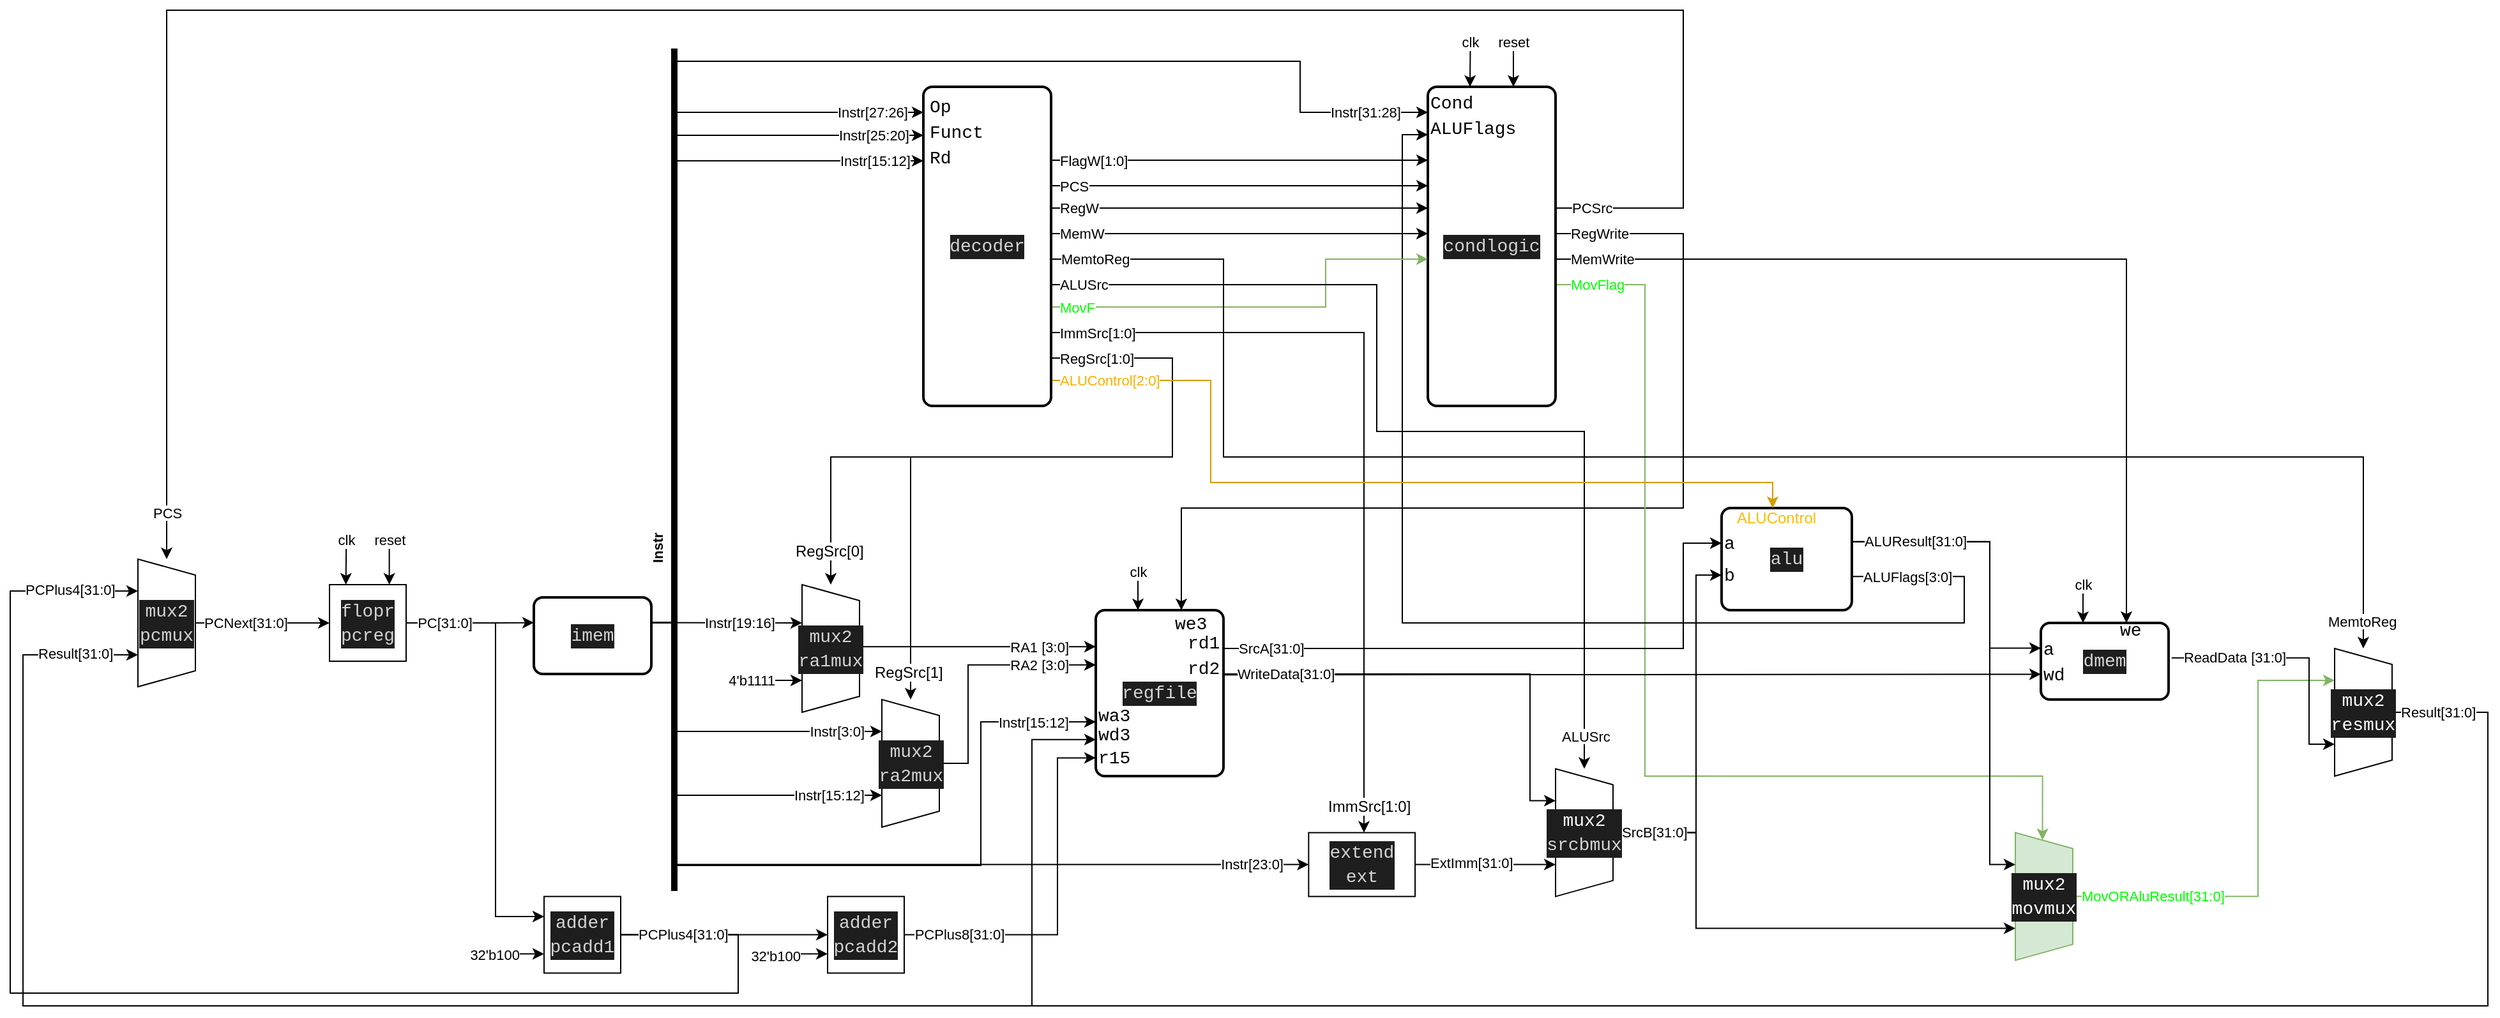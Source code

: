 <mxfile version="21.6.1" type="github">
  <diagram name="Página-1" id="vVoyAeHp4Rk1YM-1fCIQ">
    <mxGraphModel dx="1805" dy="1698" grid="1" gridSize="10" guides="1" tooltips="1" connect="1" arrows="1" fold="1" page="1" pageScale="1" pageWidth="827" pageHeight="1169" math="0" shadow="0">
      <root>
        <mxCell id="0" />
        <mxCell id="1" parent="0" />
        <mxCell id="tbejQX52NWhL7G9Jqi1e-33" value="PCSrc" style="edgeStyle=orthogonalEdgeStyle;rounded=0;orthogonalLoop=1;jettySize=auto;html=1;exitX=1;exitY=0.38;exitDx=0;exitDy=0;exitPerimeter=0;labelPosition=left;verticalLabelPosition=middle;align=left;verticalAlign=middle;textDirection=ltr;entryX=1;entryY=0.5;entryDx=0;entryDy=0;entryPerimeter=0;" parent="1" source="tbejQX52NWhL7G9Jqi1e-9" edge="1" target="FmY12MPKPxn2fFbcgKqL-1">
          <mxGeometry x="-0.989" relative="1" as="geometry">
            <mxPoint x="550" y="-5" as="targetPoint" />
            <Array as="points">
              <mxPoint x="570" y="-5" />
              <mxPoint x="570" y="-160" />
              <mxPoint x="-617" y="-160" />
            </Array>
            <mxPoint as="offset" />
          </mxGeometry>
        </mxCell>
        <mxCell id="tbejQX52NWhL7G9Jqi1e-34" value="RegWrite" style="edgeStyle=orthogonalEdgeStyle;rounded=0;orthogonalLoop=1;jettySize=auto;html=1;exitX=1;exitY=0.46;exitDx=0;exitDy=0;exitPerimeter=0;labelPosition=left;verticalLabelPosition=middle;align=left;verticalAlign=middle;textDirection=ltr;entryX=0.67;entryY=0;entryDx=0;entryDy=0;entryPerimeter=0;" parent="1" source="tbejQX52NWhL7G9Jqi1e-9" edge="1" target="FmY12MPKPxn2fFbcgKqL-13">
          <mxGeometry x="-0.976" relative="1" as="geometry">
            <mxPoint x="550" y="15" as="targetPoint" />
            <Array as="points">
              <mxPoint x="570" y="15" />
              <mxPoint x="570" y="230" />
              <mxPoint x="177" y="230" />
            </Array>
            <mxPoint as="offset" />
          </mxGeometry>
        </mxCell>
        <mxCell id="tbejQX52NWhL7G9Jqi1e-35" value="MemWrite" style="edgeStyle=orthogonalEdgeStyle;rounded=0;orthogonalLoop=1;jettySize=auto;html=1;exitX=1;exitY=0.54;exitDx=0;exitDy=0;exitPerimeter=0;labelPosition=left;verticalLabelPosition=middle;align=left;verticalAlign=middle;textDirection=ltr;entryX=0.67;entryY=0;entryDx=0;entryDy=0;entryPerimeter=0;" parent="1" source="tbejQX52NWhL7G9Jqi1e-9" edge="1" target="FmY12MPKPxn2fFbcgKqL-44">
          <mxGeometry x="-0.973" relative="1" as="geometry">
            <mxPoint x="550" y="35" as="targetPoint" />
            <mxPoint as="offset" />
          </mxGeometry>
        </mxCell>
        <mxCell id="tbejQX52NWhL7G9Jqi1e-36" value="&lt;font color=&quot;#00ff00&quot;&gt;MovFlag&lt;/font&gt;" style="edgeStyle=orthogonalEdgeStyle;rounded=0;orthogonalLoop=1;jettySize=auto;html=1;exitX=1;exitY=0.62;exitDx=0;exitDy=0;exitPerimeter=0;fillColor=#d5e8d4;strokeColor=#82b366;labelPosition=left;verticalLabelPosition=middle;align=left;verticalAlign=middle;textDirection=ltr;entryX=0.942;entryY=0.527;entryDx=0;entryDy=0;entryPerimeter=0;" parent="1" source="tbejQX52NWhL7G9Jqi1e-9" edge="1" target="FmY12MPKPxn2fFbcgKqL-42">
          <mxGeometry x="-0.976" relative="1" as="geometry">
            <mxPoint x="350.0" y="115.174" as="targetPoint" />
            <Array as="points">
              <mxPoint x="540" y="55" />
              <mxPoint x="540" y="440" />
              <mxPoint x="851" y="440" />
            </Array>
            <mxPoint as="offset" />
          </mxGeometry>
        </mxCell>
        <mxCell id="FmY12MPKPxn2fFbcgKqL-51" value="clk" style="edgeStyle=orthogonalEdgeStyle;rounded=0;orthogonalLoop=1;jettySize=auto;html=1;exitX=0.33;exitY=0;exitDx=0;exitDy=0;exitPerimeter=0;startArrow=classic;startFill=1;endArrow=none;endFill=0;" edge="1" parent="1" source="tbejQX52NWhL7G9Jqi1e-9">
          <mxGeometry x="1" relative="1" as="geometry">
            <mxPoint x="403.316" y="-135" as="targetPoint" />
            <mxPoint as="offset" />
          </mxGeometry>
        </mxCell>
        <mxCell id="tbejQX52NWhL7G9Jqi1e-9" value="&lt;div style=&quot;color: rgb(212, 212, 212); background-color: rgb(30, 30, 30); font-family: Consolas, &amp;quot;Courier New&amp;quot;, monospace; font-size: 14px; line-height: 19px;&quot;&gt;&lt;div style=&quot;line-height: 19px;&quot;&gt;condlogic&lt;/div&gt;&lt;/div&gt;" style="rounded=1;whiteSpace=wrap;html=1;absoluteArcSize=1;arcSize=14;strokeWidth=2;points=[[0,0.08,0,0,0],[0,0.15,0,0,0],[0,0.23,0,0,0],[0,0.31,0,0,0],[0,0.38,0,0,0],[0,0.46,0,0,0],[0,0.54,0,0,0],[0,0.62,0,0,0],[0,0.69,0,0,0],[0,0.77,0,0,0],[0,0.85,0,0,0],[0,0.92,0,0,0],[0.33,0,0,0,0],[0.33,1,0,0,0],[0.67,0,0,0,0],[0.67,1,0,0,0],[1,0.08,0,0,0],[1,0.15,0,0,0],[1,0.23,0,0,0],[1,0.31,0,0,0],[1,0.38,0,0,0],[1,0.46,0,0,0],[1,0.54,0,0,0],[1,0.62,0,0,0],[1,0.69,0,0,0],[1,0.77,0,0,0],[1,0.85,0,0,0],[1,0.92,0,0,0]];" parent="1" vertex="1">
          <mxGeometry x="370" y="-100" width="100" height="250" as="geometry" />
        </mxCell>
        <mxCell id="FmY12MPKPxn2fFbcgKqL-5" value="PCNext[31:0]" style="edgeStyle=orthogonalEdgeStyle;rounded=0;orthogonalLoop=1;jettySize=auto;html=1;exitX=0.5;exitY=0;exitDx=0;exitDy=0;exitPerimeter=0;entryX=0;entryY=0.5;entryDx=0;entryDy=0;entryPerimeter=0;align=left;" edge="1" parent="1" source="FmY12MPKPxn2fFbcgKqL-1" target="FmY12MPKPxn2fFbcgKqL-3">
          <mxGeometry x="-0.905" relative="1" as="geometry">
            <Array as="points">
              <mxPoint x="-595" y="320" />
            </Array>
            <mxPoint as="offset" />
          </mxGeometry>
        </mxCell>
        <mxCell id="FmY12MPKPxn2fFbcgKqL-1" value="&lt;div style=&quot;color: rgb(212, 212, 212); background-color: rgb(30, 30, 30); font-family: Consolas, &amp;quot;Courier New&amp;quot;, monospace; font-size: 14px; line-height: 19px;&quot;&gt;&lt;div style=&quot;line-height: 19px;&quot;&gt;mux2&lt;/div&gt;&lt;/div&gt;&lt;div style=&quot;color: rgb(212, 212, 212); background-color: rgb(30, 30, 30); font-family: Consolas, &amp;quot;Courier New&amp;quot;, monospace; font-size: 14px; line-height: 19px;&quot;&gt;pcmux&lt;/div&gt;" style="verticalLabelPosition=middle;verticalAlign=middle;html=1;shape=trapezoid;perimeter=trapezoidPerimeter;whiteSpace=wrap;size=0.125;arcSize=10;flipV=1;labelPosition=center;align=center;strokeColor=default;fontFamily=Helvetica;fontSize=12;fontColor=default;fillColor=default;direction=south;rounded=0;shadow=0;points=[[0,0.5,0,0,0],[0.25,1,0,0,0],[0.5,0,0,0,0],[0.75,1,0,0,0],[1,0.5,0,0,0]];" vertex="1" parent="1">
          <mxGeometry x="-640" y="270" width="45" height="100" as="geometry" />
        </mxCell>
        <mxCell id="FmY12MPKPxn2fFbcgKqL-21" style="edgeStyle=orthogonalEdgeStyle;rounded=0;orthogonalLoop=1;jettySize=auto;html=1;exitX=1;exitY=0.5;exitDx=0;exitDy=0;exitPerimeter=0;entryX=0;entryY=0.33;entryDx=0;entryDy=0;entryPerimeter=0;" edge="1" parent="1" source="FmY12MPKPxn2fFbcgKqL-3" target="FmY12MPKPxn2fFbcgKqL-18">
          <mxGeometry relative="1" as="geometry" />
        </mxCell>
        <mxCell id="FmY12MPKPxn2fFbcgKqL-22" value="PC[31:0]" style="edgeStyle=orthogonalEdgeStyle;rounded=0;orthogonalLoop=1;jettySize=auto;html=1;exitX=1;exitY=0.5;exitDx=0;exitDy=0;exitPerimeter=0;entryX=0;entryY=0.25;entryDx=0;entryDy=0;entryPerimeter=0;" edge="1" parent="1" source="FmY12MPKPxn2fFbcgKqL-3" target="FmY12MPKPxn2fFbcgKqL-6">
          <mxGeometry x="-0.823" relative="1" as="geometry">
            <Array as="points">
              <mxPoint x="-360" y="320" />
              <mxPoint x="-360" y="550" />
              <mxPoint x="-322" y="550" />
            </Array>
            <mxPoint as="offset" />
          </mxGeometry>
        </mxCell>
        <mxCell id="FmY12MPKPxn2fFbcgKqL-3" value="&lt;div style=&quot;color: rgb(212, 212, 212); background-color: rgb(30, 30, 30); font-family: Consolas, &amp;quot;Courier New&amp;quot;, monospace; font-size: 14px; line-height: 19px;&quot;&gt;&lt;div style=&quot;line-height: 19px;&quot;&gt;flopr&lt;/div&gt;&lt;/div&gt;&lt;div style=&quot;color: rgb(212, 212, 212); background-color: rgb(30, 30, 30); font-family: Consolas, &amp;quot;Courier New&amp;quot;, monospace; font-size: 14px; line-height: 19px;&quot;&gt;pcreg&lt;/div&gt;" style="whiteSpace=wrap;html=1;aspect=fixed;strokeColor=default;fontFamily=Helvetica;fontSize=12;fontColor=default;fillColor=default;points=[[0,0.25,0,0,0],[0,0.5,0,0,0],[0,0.75,0,0,0],[0.5,0,0,0,0],[0.5,1,0,0,0],[1,0.5,0,0,0]];" vertex="1" parent="1">
          <mxGeometry x="-490" y="290" width="60" height="60" as="geometry" />
        </mxCell>
        <mxCell id="FmY12MPKPxn2fFbcgKqL-8" value="32&#39;b100" style="edgeStyle=orthogonalEdgeStyle;rounded=0;orthogonalLoop=1;jettySize=auto;html=1;exitX=0;exitY=0.75;exitDx=0;exitDy=0;exitPerimeter=0;endArrow=none;endFill=0;startArrow=classic;startFill=1;align=right;" edge="1" parent="1" source="FmY12MPKPxn2fFbcgKqL-6">
          <mxGeometry x="0.254" y="1" relative="1" as="geometry">
            <mxPoint x="-350" y="580" as="targetPoint" />
            <mxPoint as="offset" />
          </mxGeometry>
        </mxCell>
        <mxCell id="FmY12MPKPxn2fFbcgKqL-9" style="edgeStyle=orthogonalEdgeStyle;rounded=0;orthogonalLoop=1;jettySize=auto;html=1;exitX=1;exitY=0.5;exitDx=0;exitDy=0;exitPerimeter=0;entryX=0.75;entryY=1;entryDx=0;entryDy=0;entryPerimeter=0;" edge="1" parent="1" target="FmY12MPKPxn2fFbcgKqL-1">
          <mxGeometry relative="1" as="geometry">
            <mxPoint x="-320.04" y="564.3" as="sourcePoint" />
            <mxPoint x="-698.04" y="280" as="targetPoint" />
            <Array as="points">
              <mxPoint x="-170" y="564" />
              <mxPoint x="-170" y="610" />
              <mxPoint x="-740" y="610" />
              <mxPoint x="-740" y="295" />
            </Array>
          </mxGeometry>
        </mxCell>
        <mxCell id="FmY12MPKPxn2fFbcgKqL-6" value="&lt;div style=&quot;color: rgb(212, 212, 212); background-color: rgb(30, 30, 30); font-family: Consolas, &amp;quot;Courier New&amp;quot;, monospace; font-size: 14px; line-height: 19px;&quot;&gt;&lt;div style=&quot;line-height: 19px;&quot;&gt;&lt;div style=&quot;line-height: 19px;&quot;&gt;adder&lt;/div&gt;&lt;/div&gt;&lt;div style=&quot;line-height: 19px;&quot;&gt;pcadd1&lt;/div&gt;&lt;/div&gt;" style="whiteSpace=wrap;html=1;aspect=fixed;strokeColor=default;fontFamily=Helvetica;fontSize=12;fontColor=default;fillColor=default;points=[[0,0.25,0,0,0],[0,0.5,0,0,0],[0,0.75,0,0,0],[0.5,0,0,0,0],[0.5,1,0,0,0],[1,0.5,0,0,0]];" vertex="1" parent="1">
          <mxGeometry x="-322" y="534.3" width="60" height="60" as="geometry" />
        </mxCell>
        <mxCell id="FmY12MPKPxn2fFbcgKqL-10" value="32&#39;b100" style="edgeStyle=orthogonalEdgeStyle;rounded=0;orthogonalLoop=1;jettySize=auto;html=1;exitX=0;exitY=0.75;exitDx=0;exitDy=0;exitPerimeter=0;endArrow=none;endFill=0;startArrow=classic;startFill=1;align=right;" edge="1" parent="1" source="FmY12MPKPxn2fFbcgKqL-11">
          <mxGeometry x="0.004" y="1" relative="1" as="geometry">
            <mxPoint x="-140" y="579" as="targetPoint" />
            <mxPoint as="offset" />
          </mxGeometry>
        </mxCell>
        <mxCell id="FmY12MPKPxn2fFbcgKqL-12" value="PCPlus4[31:0]" style="edgeStyle=orthogonalEdgeStyle;rounded=0;orthogonalLoop=1;jettySize=auto;html=1;exitX=0;exitY=0.5;exitDx=0;exitDy=0;exitPerimeter=0;entryX=1;entryY=0.5;entryDx=0;entryDy=0;entryPerimeter=0;startArrow=classic;startFill=1;endArrow=none;endFill=0;align=left;" edge="1" parent="1" source="FmY12MPKPxn2fFbcgKqL-11" target="FmY12MPKPxn2fFbcgKqL-6">
          <mxGeometry x="0.852" relative="1" as="geometry">
            <mxPoint as="offset" />
          </mxGeometry>
        </mxCell>
        <mxCell id="FmY12MPKPxn2fFbcgKqL-37" value="PCPlus8[31:0]" style="edgeStyle=orthogonalEdgeStyle;rounded=0;orthogonalLoop=1;jettySize=auto;html=1;exitX=1;exitY=0.5;exitDx=0;exitDy=0;exitPerimeter=0;entryX=0;entryY=0.89;entryDx=0;entryDy=0;entryPerimeter=0;" edge="1" parent="1" source="FmY12MPKPxn2fFbcgKqL-11" target="FmY12MPKPxn2fFbcgKqL-13">
          <mxGeometry x="-0.701" relative="1" as="geometry">
            <Array as="points">
              <mxPoint x="80" y="564" />
              <mxPoint x="80" y="426" />
            </Array>
            <mxPoint as="offset" />
          </mxGeometry>
        </mxCell>
        <mxCell id="FmY12MPKPxn2fFbcgKqL-11" value="&lt;div style=&quot;color: rgb(212, 212, 212); background-color: rgb(30, 30, 30); font-family: Consolas, &amp;quot;Courier New&amp;quot;, monospace; font-size: 14px; line-height: 19px;&quot;&gt;&lt;div style=&quot;line-height: 19px;&quot;&gt;&lt;div style=&quot;line-height: 19px;&quot;&gt;adder&lt;/div&gt;&lt;/div&gt;&lt;div style=&quot;line-height: 19px;&quot;&gt;pcadd2&lt;/div&gt;&lt;/div&gt;" style="whiteSpace=wrap;html=1;aspect=fixed;strokeColor=default;fontFamily=Helvetica;fontSize=12;fontColor=default;fillColor=default;points=[[0,0.25,0,0,0],[0,0.5,0,0,0],[0,0.75,0,0,0],[0.5,0,0,0,0],[0.5,1,0,0,0],[1,0.5,0,0,0]];" vertex="1" parent="1">
          <mxGeometry x="-100" y="534.3" width="60" height="60" as="geometry" />
        </mxCell>
        <mxCell id="FmY12MPKPxn2fFbcgKqL-15" value="clk" style="edgeStyle=orthogonalEdgeStyle;rounded=0;orthogonalLoop=1;jettySize=auto;html=1;exitX=0.33;exitY=0;exitDx=0;exitDy=0;exitPerimeter=0;startArrow=classic;startFill=1;endArrow=none;endFill=0;" edge="1" parent="1" source="FmY12MPKPxn2fFbcgKqL-13">
          <mxGeometry x="1" relative="1" as="geometry">
            <mxPoint x="143" y="280" as="targetPoint" />
            <Array as="points">
              <mxPoint x="143" y="280" />
              <mxPoint x="143" y="280" />
            </Array>
            <mxPoint as="offset" />
          </mxGeometry>
        </mxCell>
        <mxCell id="FmY12MPKPxn2fFbcgKqL-47" value="" style="edgeStyle=orthogonalEdgeStyle;rounded=0;orthogonalLoop=1;jettySize=auto;html=1;exitX=0.989;exitY=0.39;exitDx=0;exitDy=0;exitPerimeter=0;entryX=0;entryY=0.67;entryDx=0;entryDy=0;entryPerimeter=0;align=left;" edge="1" parent="1" source="FmY12MPKPxn2fFbcgKqL-13" target="FmY12MPKPxn2fFbcgKqL-44">
          <mxGeometry x="-0.71" relative="1" as="geometry">
            <Array as="points">
              <mxPoint x="161" y="361" />
            </Array>
            <mxPoint as="offset" />
          </mxGeometry>
        </mxCell>
        <mxCell id="FmY12MPKPxn2fFbcgKqL-106" value="SrcA[31:0]" style="edgeStyle=orthogonalEdgeStyle;rounded=0;orthogonalLoop=1;jettySize=auto;html=1;exitX=1;exitY=0.22;exitDx=0;exitDy=0;exitPerimeter=0;entryX=0;entryY=0.5;entryDx=0;entryDy=0;align=left;" edge="1" parent="1" source="FmY12MPKPxn2fFbcgKqL-13" target="FmY12MPKPxn2fFbcgKqL-115">
          <mxGeometry x="-0.952" relative="1" as="geometry">
            <mxPoint x="310" y="338" as="targetPoint" />
            <Array as="points">
              <mxPoint x="210" y="340" />
              <mxPoint x="570" y="340" />
              <mxPoint x="570" y="258" />
            </Array>
            <mxPoint as="offset" />
          </mxGeometry>
        </mxCell>
        <mxCell id="FmY12MPKPxn2fFbcgKqL-130" value="WriteData[31:0]" style="edgeStyle=orthogonalEdgeStyle;rounded=0;orthogonalLoop=1;jettySize=auto;html=1;exitX=1;exitY=0.44;exitDx=0;exitDy=0;exitPerimeter=0;entryX=0.75;entryY=1;entryDx=0;entryDy=0;entryPerimeter=0;align=left;" edge="1" parent="1" source="FmY12MPKPxn2fFbcgKqL-13" target="FmY12MPKPxn2fFbcgKqL-127">
          <mxGeometry x="-0.909" relative="1" as="geometry">
            <Array as="points">
              <mxPoint x="210" y="360" />
              <mxPoint x="450" y="360" />
              <mxPoint x="450" y="459" />
            </Array>
            <mxPoint as="offset" />
          </mxGeometry>
        </mxCell>
        <mxCell id="FmY12MPKPxn2fFbcgKqL-13" value="&lt;div style=&quot;color: rgb(212, 212, 212); background-color: rgb(30, 30, 30); font-family: Consolas, &amp;quot;Courier New&amp;quot;, monospace; font-size: 14px; line-height: 19px;&quot;&gt;&lt;div style=&quot;line-height: 19px;&quot;&gt;regfile&lt;/div&gt;&lt;/div&gt;" style="rounded=1;whiteSpace=wrap;html=1;absoluteArcSize=1;arcSize=14;strokeWidth=2;points=[[0,0.11,0,0,0],[0,0.22,0,0,0],[0,0.33,0,0,0],[0,0.44,0,0,0],[0,0.56,0,0,0],[0,0.67,0,0,0],[0,0.78,0,0,0],[0,0.89,0,0,0],[0.33,0,0,0,0],[0.33,1,0,0,0],[0.67,0,0,0,0],[0.67,1,0,0,0],[1,0.11,0,0,0],[1,0.22,0,0,0],[1,0.33,0,0,0],[1,0.44,0,0,0],[1,0.56,0,0,0],[1,0.67,0,0,0],[1,0.78,0,0,0],[1,0.89,0,0,0]];" vertex="1" parent="1">
          <mxGeometry x="110" y="310" width="100" height="130" as="geometry" />
        </mxCell>
        <mxCell id="FmY12MPKPxn2fFbcgKqL-27" value="4&#39;b1111" style="edgeStyle=orthogonalEdgeStyle;rounded=0;orthogonalLoop=1;jettySize=auto;html=1;exitX=0.25;exitY=1;exitDx=0;exitDy=0;exitPerimeter=0;startArrow=classic;startFill=1;endArrow=none;endFill=0;align=right;" edge="1" parent="1" source="FmY12MPKPxn2fFbcgKqL-17">
          <mxGeometry x="0.325" relative="1" as="geometry">
            <mxPoint x="-150" y="365.2" as="targetPoint" />
            <mxPoint as="offset" />
          </mxGeometry>
        </mxCell>
        <mxCell id="FmY12MPKPxn2fFbcgKqL-34" value="RA1 [3:0]" style="edgeStyle=orthogonalEdgeStyle;rounded=0;orthogonalLoop=1;jettySize=auto;html=1;exitX=0.5;exitY=0;exitDx=0;exitDy=0;exitPerimeter=0;entryX=0;entryY=0.22;entryDx=0;entryDy=0;entryPerimeter=0;align=right;" edge="1" parent="1" source="FmY12MPKPxn2fFbcgKqL-17" target="FmY12MPKPxn2fFbcgKqL-13">
          <mxGeometry x="0.785" relative="1" as="geometry">
            <mxPoint x="30" y="340" as="targetPoint" />
            <Array as="points">
              <mxPoint x="-75" y="339" />
            </Array>
            <mxPoint as="offset" />
          </mxGeometry>
        </mxCell>
        <mxCell id="FmY12MPKPxn2fFbcgKqL-17" value="&lt;div style=&quot;color: rgb(212, 212, 212); background-color: rgb(30, 30, 30); font-family: Consolas, &amp;quot;Courier New&amp;quot;, monospace; font-size: 14px; line-height: 19px;&quot;&gt;&lt;div style=&quot;line-height: 19px;&quot;&gt;mux2&lt;/div&gt;&lt;/div&gt;&lt;div style=&quot;color: rgb(212, 212, 212); background-color: rgb(30, 30, 30); font-family: Consolas, &amp;quot;Courier New&amp;quot;, monospace; font-size: 14px; line-height: 19px;&quot;&gt;&lt;div style=&quot;line-height: 19px;&quot;&gt;ra1mux&lt;/div&gt;&lt;/div&gt;" style="verticalLabelPosition=middle;verticalAlign=middle;html=1;shape=trapezoid;perimeter=trapezoidPerimeter;whiteSpace=wrap;size=0.125;arcSize=10;flipV=1;labelPosition=center;align=center;strokeColor=default;fontFamily=Helvetica;fontSize=12;fontColor=default;fillColor=default;direction=south;rounded=0;shadow=0;points=[[0,0.5,0,0,0],[0.25,1,0,0,0],[0.5,0,0,0,0],[0.75,1,0,0,0],[1,0.5,0,0,0]];" vertex="1" parent="1">
          <mxGeometry x="-120" y="290" width="45" height="100" as="geometry" />
        </mxCell>
        <mxCell id="FmY12MPKPxn2fFbcgKqL-26" value="Instr[19:16]" style="edgeStyle=orthogonalEdgeStyle;rounded=0;orthogonalLoop=1;jettySize=auto;html=1;exitX=1;exitY=0.33;exitDx=0;exitDy=0;exitPerimeter=0;align=right;" edge="1" parent="1" source="FmY12MPKPxn2fFbcgKqL-18">
          <mxGeometry x="0.661" relative="1" as="geometry">
            <mxPoint x="-120" y="320" as="targetPoint" />
            <Array as="points">
              <mxPoint x="-120" y="320" />
            </Array>
            <mxPoint as="offset" />
          </mxGeometry>
        </mxCell>
        <mxCell id="FmY12MPKPxn2fFbcgKqL-31" value="Instr[3:0]" style="edgeStyle=orthogonalEdgeStyle;rounded=0;orthogonalLoop=1;jettySize=auto;html=1;exitX=1;exitY=0.33;exitDx=0;exitDy=0;exitPerimeter=0;entryX=0.75;entryY=1;entryDx=0;entryDy=0;entryPerimeter=0;align=right;" edge="1" parent="1" source="FmY12MPKPxn2fFbcgKqL-18" target="FmY12MPKPxn2fFbcgKqL-30">
          <mxGeometry x="0.906" relative="1" as="geometry">
            <Array as="points">
              <mxPoint x="-220" y="320" />
              <mxPoint x="-220" y="405" />
            </Array>
            <mxPoint as="offset" />
          </mxGeometry>
        </mxCell>
        <mxCell id="FmY12MPKPxn2fFbcgKqL-32" value="Instr[15:12]" style="edgeStyle=orthogonalEdgeStyle;rounded=0;orthogonalLoop=1;jettySize=auto;html=1;exitX=1;exitY=0.33;exitDx=0;exitDy=0;exitPerimeter=0;entryX=0.25;entryY=1;entryDx=0;entryDy=0;entryPerimeter=0;align=right;" edge="1" parent="1" source="FmY12MPKPxn2fFbcgKqL-18" target="FmY12MPKPxn2fFbcgKqL-30">
          <mxGeometry x="0.921" relative="1" as="geometry">
            <Array as="points">
              <mxPoint x="-220" y="320" />
              <mxPoint x="-220" y="455" />
            </Array>
            <mxPoint as="offset" />
          </mxGeometry>
        </mxCell>
        <mxCell id="FmY12MPKPxn2fFbcgKqL-67" value="Instr[27:26]" style="edgeStyle=orthogonalEdgeStyle;rounded=0;orthogonalLoop=1;jettySize=auto;html=1;exitX=1;exitY=0.33;exitDx=0;exitDy=0;exitPerimeter=0;entryX=0;entryY=0.08;entryDx=0;entryDy=0;entryPerimeter=0;align=right;" edge="1" parent="1" source="FmY12MPKPxn2fFbcgKqL-18" target="FmY12MPKPxn2fFbcgKqL-54">
          <mxGeometry x="0.965" relative="1" as="geometry">
            <Array as="points">
              <mxPoint x="-220" y="320" />
              <mxPoint x="-220" y="-80" />
            </Array>
            <mxPoint as="offset" />
          </mxGeometry>
        </mxCell>
        <mxCell id="FmY12MPKPxn2fFbcgKqL-69" value="Instr[25:20]" style="edgeStyle=orthogonalEdgeStyle;rounded=0;orthogonalLoop=1;jettySize=auto;html=1;exitX=1;exitY=0.33;exitDx=0;exitDy=0;exitPerimeter=0;entryX=0;entryY=0.15;entryDx=0;entryDy=0;entryPerimeter=0;align=right;" edge="1" parent="1" source="FmY12MPKPxn2fFbcgKqL-18" target="FmY12MPKPxn2fFbcgKqL-54">
          <mxGeometry x="0.966" relative="1" as="geometry">
            <mxPoint x="290" y="-10" as="targetPoint" />
            <Array as="points">
              <mxPoint x="-220" y="320" />
              <mxPoint x="-220" y="-62" />
              <mxPoint x="-25" y="-62" />
            </Array>
            <mxPoint as="offset" />
          </mxGeometry>
        </mxCell>
        <mxCell id="FmY12MPKPxn2fFbcgKqL-73" value="Instr[15:12]" style="edgeStyle=orthogonalEdgeStyle;rounded=0;orthogonalLoop=1;jettySize=auto;html=1;exitX=1;exitY=0.33;exitDx=0;exitDy=0;exitPerimeter=0;entryX=0;entryY=0.23;entryDx=0;entryDy=0;entryPerimeter=0;align=right;" edge="1" parent="1" source="FmY12MPKPxn2fFbcgKqL-18" target="FmY12MPKPxn2fFbcgKqL-54">
          <mxGeometry x="0.966" relative="1" as="geometry">
            <Array as="points">
              <mxPoint x="-220" y="320" />
              <mxPoint x="-220" y="-42" />
              <mxPoint x="-25" y="-42" />
            </Array>
            <mxPoint as="offset" />
          </mxGeometry>
        </mxCell>
        <mxCell id="FmY12MPKPxn2fFbcgKqL-77" value="Instr[31:28]" style="edgeStyle=orthogonalEdgeStyle;rounded=0;orthogonalLoop=1;jettySize=auto;html=1;exitX=1;exitY=0.33;exitDx=0;exitDy=0;exitPerimeter=0;entryX=0;entryY=0.08;entryDx=0;entryDy=0;entryPerimeter=0;align=right;" edge="1" parent="1" source="FmY12MPKPxn2fFbcgKqL-18" target="tbejQX52NWhL7G9Jqi1e-9">
          <mxGeometry x="0.963" relative="1" as="geometry">
            <Array as="points">
              <mxPoint x="-220" y="320" />
              <mxPoint x="-220" y="-120" />
              <mxPoint x="270" y="-120" />
              <mxPoint x="270" y="-80" />
            </Array>
            <mxPoint as="offset" />
          </mxGeometry>
        </mxCell>
        <mxCell id="FmY12MPKPxn2fFbcgKqL-113" value="Instr[15:12]" style="edgeStyle=orthogonalEdgeStyle;rounded=0;orthogonalLoop=1;jettySize=auto;html=1;exitX=1;exitY=0.33;exitDx=0;exitDy=0;exitPerimeter=0;entryX=0;entryY=0.75;entryDx=0;entryDy=0;align=right;" edge="1" parent="1" source="FmY12MPKPxn2fFbcgKqL-18" target="FmY12MPKPxn2fFbcgKqL-112">
          <mxGeometry x="0.939" relative="1" as="geometry">
            <Array as="points">
              <mxPoint x="-220" y="320" />
              <mxPoint x="-220" y="510" />
              <mxPoint x="20" y="510" />
              <mxPoint x="20" y="398" />
            </Array>
            <mxPoint as="offset" />
          </mxGeometry>
        </mxCell>
        <mxCell id="FmY12MPKPxn2fFbcgKqL-124" value="Instr[23:0]" style="edgeStyle=orthogonalEdgeStyle;rounded=0;orthogonalLoop=1;jettySize=auto;html=1;exitX=1;exitY=0.33;exitDx=0;exitDy=0;exitPerimeter=0;entryX=0;entryY=0.5;entryDx=0;entryDy=0;entryPerimeter=0;align=right;" edge="1" parent="1" source="FmY12MPKPxn2fFbcgKqL-18" target="FmY12MPKPxn2fFbcgKqL-122">
          <mxGeometry x="0.946" relative="1" as="geometry">
            <Array as="points">
              <mxPoint x="-220" y="320" />
              <mxPoint x="-220" y="510" />
            </Array>
            <mxPoint as="offset" />
          </mxGeometry>
        </mxCell>
        <mxCell id="FmY12MPKPxn2fFbcgKqL-18" value="&lt;div style=&quot;color: rgb(212, 212, 212); background-color: rgb(30, 30, 30); font-family: Consolas, &amp;quot;Courier New&amp;quot;, monospace; font-size: 14px; line-height: 19px;&quot;&gt;&lt;div style=&quot;line-height: 19px;&quot;&gt;&lt;div style=&quot;line-height: 19px;&quot;&gt;imem&lt;/div&gt;&lt;/div&gt;&lt;/div&gt;" style="rounded=1;whiteSpace=wrap;html=1;absoluteArcSize=1;arcSize=14;strokeWidth=2;points=[[0,0.33,0,0,0],[0,0.67,0,0,0],[0.33,0,0,0,0],[0.33,1,0,0,0],[0.67,0,0,0,0],[0.67,1,0,0,0],[1,0.33,0,0,0],[1,0.67,0,0,0]];" vertex="1" parent="1">
          <mxGeometry x="-330" y="300" width="92" height="60" as="geometry" />
        </mxCell>
        <mxCell id="FmY12MPKPxn2fFbcgKqL-35" value="RA2 [3:0]" style="edgeStyle=orthogonalEdgeStyle;rounded=0;orthogonalLoop=1;jettySize=auto;html=1;exitX=0.5;exitY=0;exitDx=0;exitDy=0;exitPerimeter=0;entryX=0;entryY=0.33;entryDx=0;entryDy=0;entryPerimeter=0;align=right;" edge="1" parent="1" source="FmY12MPKPxn2fFbcgKqL-30" target="FmY12MPKPxn2fFbcgKqL-13">
          <mxGeometry x="0.8" relative="1" as="geometry">
            <Array as="points">
              <mxPoint x="10" y="430" />
              <mxPoint x="10" y="353" />
            </Array>
            <mxPoint as="offset" />
          </mxGeometry>
        </mxCell>
        <mxCell id="FmY12MPKPxn2fFbcgKqL-30" value="&lt;div style=&quot;color: rgb(212, 212, 212); background-color: rgb(30, 30, 30); font-family: Consolas, &amp;quot;Courier New&amp;quot;, monospace; font-size: 14px; line-height: 19px;&quot;&gt;&lt;div style=&quot;line-height: 19px;&quot;&gt;mux2&lt;/div&gt;&lt;/div&gt;&lt;div style=&quot;color: rgb(212, 212, 212); background-color: rgb(30, 30, 30); font-family: Consolas, &amp;quot;Courier New&amp;quot;, monospace; font-size: 14px; line-height: 19px;&quot;&gt;&lt;div style=&quot;line-height: 19px;&quot;&gt;&lt;div style=&quot;line-height: 19px;&quot;&gt;ra2mux&lt;/div&gt;&lt;/div&gt;&lt;/div&gt;" style="verticalLabelPosition=middle;verticalAlign=middle;html=1;shape=trapezoid;perimeter=trapezoidPerimeter;whiteSpace=wrap;size=0.125;arcSize=10;flipV=1;labelPosition=center;align=center;strokeColor=default;fontFamily=Helvetica;fontSize=12;fontColor=default;fillColor=default;direction=south;rounded=0;shadow=0;points=[[0,0.5,0,0,0],[0.25,1,0,0,0],[0.5,0,0,0,0],[0.75,1,0,0,0],[1,0.5,0,0,0]];" vertex="1" parent="1">
          <mxGeometry x="-57.5" y="380" width="45" height="100" as="geometry" />
        </mxCell>
        <mxCell id="FmY12MPKPxn2fFbcgKqL-39" value="" style="edgeStyle=orthogonalEdgeStyle;rounded=0;orthogonalLoop=1;jettySize=auto;html=1;exitX=0.5;exitY=0;exitDx=0;exitDy=0;exitPerimeter=0;entryX=0.25;entryY=1;entryDx=0;entryDy=0;entryPerimeter=0;align=center;" edge="1" parent="1" source="FmY12MPKPxn2fFbcgKqL-38" target="FmY12MPKPxn2fFbcgKqL-1">
          <mxGeometry x="-0.971" relative="1" as="geometry">
            <Array as="points">
              <mxPoint x="1200" y="390" />
              <mxPoint x="1200" y="620" />
              <mxPoint x="-730" y="620" />
              <mxPoint x="-730" y="345" />
            </Array>
            <mxPoint as="offset" />
          </mxGeometry>
        </mxCell>
        <mxCell id="FmY12MPKPxn2fFbcgKqL-109" value="&lt;span style=&quot;color: rgb(0, 0, 0); font-family: Helvetica; font-size: 11px; font-style: normal; font-variant-ligatures: normal; font-variant-caps: normal; font-weight: 400; letter-spacing: normal; orphans: 2; text-indent: 0px; text-transform: none; widows: 2; word-spacing: 0px; -webkit-text-stroke-width: 0px; background-color: rgb(255, 255, 255); text-decoration-thickness: initial; text-decoration-style: initial; text-decoration-color: initial; float: none; display: inline !important;&quot;&gt;Result[31:0]&lt;/span&gt;" style="edgeStyle=orthogonalEdgeStyle;rounded=0;orthogonalLoop=1;jettySize=auto;html=1;exitX=0.5;exitY=0;exitDx=0;exitDy=0;exitPerimeter=0;align=left;entryX=0;entryY=0.78;entryDx=0;entryDy=0;entryPerimeter=0;" edge="1" parent="1" source="FmY12MPKPxn2fFbcgKqL-38" target="FmY12MPKPxn2fFbcgKqL-13">
          <mxGeometry x="-0.994" relative="1" as="geometry">
            <mxPoint x="-8.889" y="510" as="targetPoint" />
            <Array as="points">
              <mxPoint x="1200" y="390" />
              <mxPoint x="1200" y="620" />
              <mxPoint x="60" y="620" />
              <mxPoint x="60" y="411" />
            </Array>
            <mxPoint as="offset" />
          </mxGeometry>
        </mxCell>
        <mxCell id="FmY12MPKPxn2fFbcgKqL-38" value="&lt;div style=&quot;background-color: rgb(30, 30, 30); font-family: Consolas, &amp;quot;Courier New&amp;quot;, monospace; font-size: 14px; line-height: 19px;&quot;&gt;&lt;div style=&quot;line-height: 19px;&quot;&gt;&lt;font color=&quot;#ffffff&quot;&gt;mux2&lt;/font&gt;&lt;/div&gt;&lt;/div&gt;&lt;div style=&quot;background-color: rgb(30, 30, 30); font-family: Consolas, &amp;quot;Courier New&amp;quot;, monospace; font-size: 14px; line-height: 19px;&quot;&gt;&lt;div style=&quot;line-height: 19px;&quot;&gt;&lt;font color=&quot;#ffffff&quot;&gt;resmux&lt;/font&gt;&lt;/div&gt;&lt;/div&gt;" style="verticalLabelPosition=middle;verticalAlign=middle;html=1;shape=trapezoid;perimeter=trapezoidPerimeter;whiteSpace=wrap;size=0.125;arcSize=10;flipV=1;labelPosition=center;align=center;fontFamily=Helvetica;fontSize=12;direction=south;rounded=0;shadow=0;points=[[0,0.5,0,0,0],[0.25,1,0,0,0],[0.5,0,0,0,0],[0.75,1,0,0,0],[1,0.5,0,0,0]];" vertex="1" parent="1">
          <mxGeometry x="1080" y="340" width="45" height="100" as="geometry" />
        </mxCell>
        <mxCell id="FmY12MPKPxn2fFbcgKqL-43" value="&lt;font color=&quot;#00ff00&quot;&gt;MovORAluResult[31:0]&lt;/font&gt;" style="edgeStyle=orthogonalEdgeStyle;rounded=0;orthogonalLoop=1;jettySize=auto;html=1;exitX=0.5;exitY=0;exitDx=0;exitDy=0;exitPerimeter=0;fillColor=#d5e8d4;strokeColor=#82b366;align=left;entryX=0.75;entryY=1;entryDx=0;entryDy=0;entryPerimeter=0;" edge="1" parent="1" source="FmY12MPKPxn2fFbcgKqL-42" target="FmY12MPKPxn2fFbcgKqL-38">
          <mxGeometry x="-0.973" relative="1" as="geometry">
            <mxPoint x="1040" y="420" as="targetPoint" />
            <Array as="points">
              <mxPoint x="1020" y="534" />
              <mxPoint x="1020" y="365" />
            </Array>
            <mxPoint as="offset" />
          </mxGeometry>
        </mxCell>
        <mxCell id="FmY12MPKPxn2fFbcgKqL-42" value="&lt;div style=&quot;background-color: rgb(30, 30, 30); font-family: Consolas, &amp;quot;Courier New&amp;quot;, monospace; font-size: 14px; line-height: 19px;&quot;&gt;&lt;div style=&quot;line-height: 19px;&quot;&gt;&lt;font color=&quot;#ffffff&quot;&gt;mux2&lt;/font&gt;&lt;/div&gt;&lt;/div&gt;&lt;div style=&quot;background-color: rgb(30, 30, 30); line-height: 19px; font-size: 14px; font-family: Consolas, &amp;quot;Courier New&amp;quot;, monospace;&quot;&gt;&lt;div style=&quot;line-height: 19px;&quot;&gt;&lt;font face=&quot;Consolas, Courier New, monospace&quot; color=&quot;#ffffff&quot;&gt;movmux&lt;/font&gt;&lt;br&gt;&lt;/div&gt;&lt;/div&gt;" style="verticalLabelPosition=middle;verticalAlign=middle;html=1;shape=trapezoid;perimeter=trapezoidPerimeter;whiteSpace=wrap;size=0.125;arcSize=10;flipV=1;labelPosition=center;align=center;fontFamily=Helvetica;fontSize=12;direction=south;rounded=0;shadow=0;points=[[0,0.5,0,0,0],[0.25,1,0,0,0],[0.5,0,0,0,0],[0.75,1,0,0,0],[1,0.5,0,0,0]];fillColor=#d5e8d4;strokeColor=#82b366;" vertex="1" parent="1">
          <mxGeometry x="830" y="484.3" width="45" height="100" as="geometry" />
        </mxCell>
        <mxCell id="FmY12MPKPxn2fFbcgKqL-45" value="ReadData [31:0]" style="edgeStyle=orthogonalEdgeStyle;rounded=0;orthogonalLoop=1;jettySize=auto;html=1;exitX=1.024;exitY=0.456;exitDx=0;exitDy=0;exitPerimeter=0;align=left;entryX=0.25;entryY=1;entryDx=0;entryDy=0;entryPerimeter=0;" edge="1" parent="1" source="FmY12MPKPxn2fFbcgKqL-44" target="FmY12MPKPxn2fFbcgKqL-38">
          <mxGeometry x="-0.922" relative="1" as="geometry">
            <mxPoint x="1040" y="360" as="targetPoint" />
            <Array as="points">
              <mxPoint x="1060" y="347" />
              <mxPoint x="1060" y="415" />
            </Array>
            <mxPoint as="offset" />
          </mxGeometry>
        </mxCell>
        <mxCell id="FmY12MPKPxn2fFbcgKqL-46" value="clk" style="edgeStyle=orthogonalEdgeStyle;rounded=0;orthogonalLoop=1;jettySize=auto;html=1;exitX=0.33;exitY=0;exitDx=0;exitDy=0;exitPerimeter=0;startArrow=classic;startFill=1;endArrow=none;endFill=0;" edge="1" parent="1" source="FmY12MPKPxn2fFbcgKqL-44">
          <mxGeometry x="1" relative="1" as="geometry">
            <mxPoint x="883" y="290" as="targetPoint" />
            <Array as="points">
              <mxPoint x="883" y="290" />
            </Array>
            <mxPoint as="offset" />
          </mxGeometry>
        </mxCell>
        <mxCell id="FmY12MPKPxn2fFbcgKqL-44" value="&lt;div style=&quot;color: rgb(212, 212, 212); background-color: rgb(30, 30, 30); font-family: Consolas, &amp;quot;Courier New&amp;quot;, monospace; font-size: 14px; line-height: 19px;&quot;&gt;&lt;div style=&quot;line-height: 19px;&quot;&gt;&lt;div style=&quot;line-height: 19px;&quot;&gt;dmem&lt;/div&gt;&lt;/div&gt;&lt;/div&gt;" style="rounded=1;whiteSpace=wrap;html=1;absoluteArcSize=1;arcSize=14;strokeWidth=2;points=[[0,0.33,0,0,0],[0,0.67,0,0,0],[0.33,0,0,0,0],[0.33,1,0,0,0],[0.67,0,0,0,0],[0.67,1,0,0,0],[1,0.33,0,0,0],[1,0.67,0,0,0]];" vertex="1" parent="1">
          <mxGeometry x="850" y="320" width="100" height="60" as="geometry" />
        </mxCell>
        <mxCell id="FmY12MPKPxn2fFbcgKqL-49" value="" style="edgeStyle=orthogonalEdgeStyle;rounded=0;orthogonalLoop=1;jettySize=auto;html=1;entryX=0;entryY=0.33;entryDx=0;entryDy=0;entryPerimeter=0;exitX=1;exitY=0.33;exitDx=0;exitDy=0;exitPerimeter=0;" edge="1" parent="1" source="FmY12MPKPxn2fFbcgKqL-48" target="FmY12MPKPxn2fFbcgKqL-44">
          <mxGeometry x="-0.46" relative="1" as="geometry">
            <mxPoint x="740" y="330" as="sourcePoint" />
            <Array as="points">
              <mxPoint x="810" y="256" />
              <mxPoint x="810" y="340" />
            </Array>
            <mxPoint as="offset" />
          </mxGeometry>
        </mxCell>
        <mxCell id="FmY12MPKPxn2fFbcgKqL-53" value="&lt;span style=&quot;color: rgb(0, 0, 0); font-family: Helvetica; font-size: 11px; font-style: normal; font-variant-ligatures: normal; font-variant-caps: normal; font-weight: 400; letter-spacing: normal; orphans: 2; text-indent: 0px; text-transform: none; widows: 2; word-spacing: 0px; -webkit-text-stroke-width: 0px; background-color: rgb(255, 255, 255); text-decoration-thickness: initial; text-decoration-style: initial; text-decoration-color: initial; float: none; display: inline !important;&quot;&gt;ALUResult[31:0]&lt;/span&gt;" style="edgeStyle=orthogonalEdgeStyle;rounded=0;orthogonalLoop=1;jettySize=auto;html=1;entryX=0.75;entryY=1;entryDx=0;entryDy=0;entryPerimeter=0;align=left;exitX=1;exitY=0.33;exitDx=0;exitDy=0;exitPerimeter=0;" edge="1" parent="1" source="FmY12MPKPxn2fFbcgKqL-48" target="FmY12MPKPxn2fFbcgKqL-42">
          <mxGeometry x="-0.957" relative="1" as="geometry">
            <mxPoint x="730" y="310" as="sourcePoint" />
            <Array as="points">
              <mxPoint x="810" y="256" />
              <mxPoint x="810" y="509" />
            </Array>
            <mxPoint as="offset" />
          </mxGeometry>
        </mxCell>
        <mxCell id="FmY12MPKPxn2fFbcgKqL-78" value="ALUFlags[3:0]" style="edgeStyle=orthogonalEdgeStyle;rounded=0;orthogonalLoop=1;jettySize=auto;html=1;exitX=1;exitY=0.67;exitDx=0;exitDy=0;exitPerimeter=0;entryX=0;entryY=0.15;entryDx=0;entryDy=0;entryPerimeter=0;align=left;" edge="1" parent="1" source="FmY12MPKPxn2fFbcgKqL-48" target="tbejQX52NWhL7G9Jqi1e-9">
          <mxGeometry x="-0.986" relative="1" as="geometry">
            <Array as="points">
              <mxPoint x="790" y="284" />
              <mxPoint x="790" y="320" />
              <mxPoint x="350" y="320" />
              <mxPoint x="350" y="-62" />
            </Array>
            <mxPoint as="offset" />
          </mxGeometry>
        </mxCell>
        <mxCell id="FmY12MPKPxn2fFbcgKqL-48" value="&lt;div style=&quot;color: rgb(212, 212, 212); background-color: rgb(30, 30, 30); font-family: Consolas, &amp;quot;Courier New&amp;quot;, monospace; font-size: 14px; line-height: 19px;&quot;&gt;&lt;div style=&quot;line-height: 19px;&quot;&gt;&lt;div style=&quot;line-height: 19px;&quot;&gt;alu&lt;/div&gt;&lt;/div&gt;&lt;/div&gt;" style="rounded=1;whiteSpace=wrap;html=1;absoluteArcSize=1;arcSize=14;strokeWidth=2;points=[[0,0.33,0,0,0],[0,0.67,0,0,0],[0.33,0,0,0,0],[0.33,1,0,0,0],[0.67,0,0,0,0],[0.67,1,0,0,0],[1,0.33,0,0,0],[1,0.67,0,0,0]];" vertex="1" parent="1">
          <mxGeometry x="600" y="230" width="102" height="80" as="geometry" />
        </mxCell>
        <mxCell id="FmY12MPKPxn2fFbcgKqL-58" value="" style="edgeStyle=orthogonalEdgeStyle;rounded=0;orthogonalLoop=1;jettySize=auto;html=1;exitX=1;exitY=0.85;exitDx=0;exitDy=0;exitPerimeter=0;align=left;entryX=1;entryY=0.5;entryDx=0;entryDy=0;entryPerimeter=0;" edge="1" parent="1" source="FmY12MPKPxn2fFbcgKqL-54" target="FmY12MPKPxn2fFbcgKqL-17">
          <mxGeometry x="-0.921" relative="1" as="geometry">
            <mxPoint x="220" y="150" as="targetPoint" />
            <Array as="points">
              <mxPoint x="170" y="112" />
              <mxPoint x="170" y="190" />
              <mxPoint x="-97" y="190" />
            </Array>
            <mxPoint as="offset" />
          </mxGeometry>
        </mxCell>
        <mxCell id="FmY12MPKPxn2fFbcgKqL-59" value="ImmSrc[1:0]" style="edgeStyle=orthogonalEdgeStyle;rounded=0;orthogonalLoop=1;jettySize=auto;html=1;exitX=1;exitY=0.77;exitDx=0;exitDy=0;exitPerimeter=0;align=left;" edge="1" parent="1" source="FmY12MPKPxn2fFbcgKqL-54" target="FmY12MPKPxn2fFbcgKqL-122">
          <mxGeometry x="-0.984" relative="1" as="geometry">
            <mxPoint x="215" y="92.667" as="targetPoint" />
            <Array as="points">
              <mxPoint x="320" y="93" />
            </Array>
            <mxPoint as="offset" />
          </mxGeometry>
        </mxCell>
        <mxCell id="FmY12MPKPxn2fFbcgKqL-60" value="&lt;font color=&quot;#00ff00&quot;&gt;MovF&lt;/font&gt;" style="edgeStyle=orthogonalEdgeStyle;rounded=0;orthogonalLoop=1;jettySize=auto;html=1;exitX=1;exitY=0.69;exitDx=0;exitDy=0;exitPerimeter=0;align=left;fillColor=#d5e8d4;strokeColor=#82b366;entryX=0;entryY=0.54;entryDx=0;entryDy=0;entryPerimeter=0;" edge="1" parent="1" source="FmY12MPKPxn2fFbcgKqL-54" target="tbejQX52NWhL7G9Jqi1e-9">
          <mxGeometry x="-0.97" relative="1" as="geometry">
            <mxPoint x="300" y="30" as="targetPoint" />
            <Array as="points">
              <mxPoint x="290" y="73" />
              <mxPoint x="290" y="35" />
            </Array>
            <mxPoint as="offset" />
          </mxGeometry>
        </mxCell>
        <mxCell id="FmY12MPKPxn2fFbcgKqL-61" value="ALUSrc" style="edgeStyle=orthogonalEdgeStyle;rounded=0;orthogonalLoop=1;jettySize=auto;html=1;exitX=1;exitY=0.62;exitDx=0;exitDy=0;exitPerimeter=0;align=left;entryX=1;entryY=0.5;entryDx=0;entryDy=0;entryPerimeter=0;" edge="1" parent="1" source="FmY12MPKPxn2fFbcgKqL-54" target="FmY12MPKPxn2fFbcgKqL-127">
          <mxGeometry x="-0.988" relative="1" as="geometry">
            <mxPoint x="215" y="55.333" as="targetPoint" />
            <Array as="points">
              <mxPoint x="330" y="55" />
              <mxPoint x="330" y="170" />
              <mxPoint x="492" y="170" />
            </Array>
            <mxPoint as="offset" />
          </mxGeometry>
        </mxCell>
        <mxCell id="FmY12MPKPxn2fFbcgKqL-62" value="MemtoReg" style="edgeStyle=orthogonalEdgeStyle;rounded=0;orthogonalLoop=1;jettySize=auto;html=1;exitX=1;exitY=0.54;exitDx=0;exitDy=0;exitPerimeter=0;align=left;entryX=1;entryY=0.5;entryDx=0;entryDy=0;entryPerimeter=0;" edge="1" parent="1" target="FmY12MPKPxn2fFbcgKqL-38">
          <mxGeometry x="-0.959" relative="1" as="geometry">
            <mxPoint x="1080" y="340" as="targetPoint" />
            <mxPoint x="52.5" y="35" as="sourcePoint" />
            <Array as="points">
              <mxPoint x="210" y="35" />
              <mxPoint x="210" y="190" />
              <mxPoint x="1102" y="190" />
            </Array>
            <mxPoint as="offset" />
          </mxGeometry>
        </mxCell>
        <mxCell id="FmY12MPKPxn2fFbcgKqL-63" value="MemW" style="edgeStyle=orthogonalEdgeStyle;rounded=0;orthogonalLoop=1;jettySize=auto;html=1;exitX=1;exitY=0.46;exitDx=0;exitDy=0;exitPerimeter=0;align=left;entryX=0;entryY=0.46;entryDx=0;entryDy=0;entryPerimeter=0;" edge="1" parent="1" source="FmY12MPKPxn2fFbcgKqL-54" target="tbejQX52NWhL7G9Jqi1e-9">
          <mxGeometry x="-0.966" relative="1" as="geometry">
            <mxPoint x="215" y="15.333" as="targetPoint" />
            <mxPoint as="offset" />
          </mxGeometry>
        </mxCell>
        <mxCell id="FmY12MPKPxn2fFbcgKqL-64" value="RegW" style="edgeStyle=orthogonalEdgeStyle;rounded=0;orthogonalLoop=1;jettySize=auto;html=1;exitX=1;exitY=0.38;exitDx=0;exitDy=0;exitPerimeter=0;align=left;entryX=0;entryY=0.38;entryDx=0;entryDy=0;entryPerimeter=0;" edge="1" parent="1" source="FmY12MPKPxn2fFbcgKqL-54" target="tbejQX52NWhL7G9Jqi1e-9">
          <mxGeometry x="-0.966" relative="1" as="geometry">
            <mxPoint x="215" y="-4.667" as="targetPoint" />
            <Array as="points" />
            <mxPoint as="offset" />
          </mxGeometry>
        </mxCell>
        <mxCell id="FmY12MPKPxn2fFbcgKqL-65" value="PCS" style="edgeStyle=orthogonalEdgeStyle;rounded=0;orthogonalLoop=1;jettySize=auto;html=1;exitX=1;exitY=0.31;exitDx=0;exitDy=0;exitPerimeter=0;align=left;entryX=0;entryY=0.31;entryDx=0;entryDy=0;entryPerimeter=0;" edge="1" parent="1" source="FmY12MPKPxn2fFbcgKqL-54" target="tbejQX52NWhL7G9Jqi1e-9">
          <mxGeometry x="-0.966" relative="1" as="geometry">
            <mxPoint x="215" y="-22.667" as="targetPoint" />
            <mxPoint as="offset" />
          </mxGeometry>
        </mxCell>
        <mxCell id="FmY12MPKPxn2fFbcgKqL-66" value="FlagW[1:0]" style="edgeStyle=orthogonalEdgeStyle;rounded=0;orthogonalLoop=1;jettySize=auto;html=1;exitX=1;exitY=0.23;exitDx=0;exitDy=0;exitPerimeter=0;align=left;entryX=0;entryY=0.23;entryDx=0;entryDy=0;entryPerimeter=0;" edge="1" parent="1" source="FmY12MPKPxn2fFbcgKqL-54" target="tbejQX52NWhL7G9Jqi1e-9">
          <mxGeometry x="-0.966" relative="1" as="geometry">
            <mxPoint x="215" y="-42.667" as="targetPoint" />
            <mxPoint as="offset" />
          </mxGeometry>
        </mxCell>
        <mxCell id="FmY12MPKPxn2fFbcgKqL-140" value="RegSrc[1:0]" style="edgeStyle=orthogonalEdgeStyle;rounded=0;orthogonalLoop=1;jettySize=auto;html=1;exitX=1;exitY=0.85;exitDx=0;exitDy=0;exitPerimeter=0;entryX=1;entryY=0.5;entryDx=0;entryDy=0;entryPerimeter=0;align=left;" edge="1" parent="1" source="FmY12MPKPxn2fFbcgKqL-54" target="FmY12MPKPxn2fFbcgKqL-30">
          <mxGeometry x="-0.982" relative="1" as="geometry">
            <Array as="points">
              <mxPoint x="170" y="112" />
              <mxPoint x="170" y="190" />
              <mxPoint x="-35" y="190" />
            </Array>
            <mxPoint as="offset" />
          </mxGeometry>
        </mxCell>
        <mxCell id="FmY12MPKPxn2fFbcgKqL-146" value="&lt;font color=&quot;#ffae00&quot;&gt;ALUControl[2:0]&lt;/font&gt;" style="edgeStyle=orthogonalEdgeStyle;rounded=0;orthogonalLoop=1;jettySize=auto;html=1;exitX=1;exitY=0.92;exitDx=0;exitDy=0;exitPerimeter=0;entryX=0.5;entryY=0;entryDx=0;entryDy=0;align=left;fillColor=#ffe6cc;strokeColor=#d79b00;" edge="1" parent="1" source="FmY12MPKPxn2fFbcgKqL-54" target="FmY12MPKPxn2fFbcgKqL-119">
          <mxGeometry x="-0.985" relative="1" as="geometry">
            <Array as="points">
              <mxPoint x="200" y="130" />
              <mxPoint x="200" y="210" />
              <mxPoint x="640" y="210" />
            </Array>
            <mxPoint as="offset" />
          </mxGeometry>
        </mxCell>
        <mxCell id="FmY12MPKPxn2fFbcgKqL-54" value="&lt;div style=&quot;color: rgb(212, 212, 212); background-color: rgb(30, 30, 30); font-family: Consolas, &amp;quot;Courier New&amp;quot;, monospace; font-size: 14px; line-height: 19px;&quot;&gt;&lt;div style=&quot;line-height: 19px;&quot;&gt;&lt;div style=&quot;line-height: 19px;&quot;&gt;decoder&lt;/div&gt;&lt;/div&gt;&lt;/div&gt;" style="rounded=1;whiteSpace=wrap;html=1;absoluteArcSize=1;arcSize=14;strokeWidth=2;points=[[0,0.08,0,0,0],[0,0.15,0,0,0],[0,0.23,0,0,0],[0,0.31,0,0,0],[0,0.38,0,0,0],[0,0.46,0,0,0],[0,0.54,0,0,0],[0,0.62,0,0,0],[0,0.69,0,0,0],[0,0.77,0,0,0],[0,0.85,0,0,0],[0,0.92,0,0,0],[0.33,0,0,0,0],[0.33,1,0,0,0],[0.67,0,0,0,0],[0.67,1,0,0,0],[1,0.08,0,0,0],[1,0.15,0,0,0],[1,0.23,0,0,0],[1,0.31,0,0,0],[1,0.38,0,0,0],[1,0.46,0,0,0],[1,0.54,0,0,0],[1,0.62,0,0,0],[1,0.69,0,0,0],[1,0.77,0,0,0],[1,0.85,0,0,0],[1,0.92,0,0,0]];" vertex="1" parent="1">
          <mxGeometry x="-25" y="-100" width="100" height="250" as="geometry" />
        </mxCell>
        <mxCell id="FmY12MPKPxn2fFbcgKqL-74" value="&lt;div style=&quot;font-family: Consolas, &amp;quot;Courier New&amp;quot;, monospace; font-weight: normal; font-size: 14px; line-height: 19px;&quot;&gt;Op&lt;/div&gt;" style="text;whiteSpace=wrap;html=1;fontColor=default;labelBackgroundColor=none;" vertex="1" parent="1">
          <mxGeometry x="-22" y="-100" width="31" height="30" as="geometry" />
        </mxCell>
        <mxCell id="FmY12MPKPxn2fFbcgKqL-75" value="&lt;div style=&quot;font-family: Consolas, &amp;quot;Courier New&amp;quot;, monospace; font-weight: normal; font-size: 14px; line-height: 19px;&quot;&gt;&lt;div style=&quot;line-height: 19px;&quot;&gt;Funct&lt;/div&gt;&lt;/div&gt;" style="text;whiteSpace=wrap;html=1;labelBackgroundColor=none;fontColor=default;" vertex="1" parent="1">
          <mxGeometry x="-22" y="-80" width="42" height="30" as="geometry" />
        </mxCell>
        <mxCell id="FmY12MPKPxn2fFbcgKqL-76" value="&lt;div style=&quot;font-family: Consolas, &amp;quot;Courier New&amp;quot;, monospace; font-weight: normal; font-size: 14px; line-height: 19px;&quot;&gt;&lt;div style=&quot;line-height: 19px;&quot;&gt;Rd&lt;/div&gt;&lt;/div&gt;" style="text;whiteSpace=wrap;html=1;labelBackgroundColor=none;fontColor=default;" vertex="1" parent="1">
          <mxGeometry x="-22" y="-60" width="31" height="30" as="geometry" />
        </mxCell>
        <mxCell id="FmY12MPKPxn2fFbcgKqL-81" value="&lt;div style=&quot;font-family: Consolas, &amp;quot;Courier New&amp;quot;, monospace; font-weight: normal; font-size: 14px; line-height: 19px;&quot;&gt;ALUFlags&lt;/div&gt;" style="text;whiteSpace=wrap;html=1;fontColor=default;labelBackgroundColor=none;align=left;verticalAlign=bottom;" vertex="1" parent="1">
          <mxGeometry x="370" y="-75" width="70" height="20" as="geometry" />
        </mxCell>
        <mxCell id="FmY12MPKPxn2fFbcgKqL-82" value="&lt;div style=&quot;font-family: Consolas, &amp;quot;Courier New&amp;quot;, monospace; font-weight: normal; font-size: 14px; line-height: 19px;&quot;&gt;Cond&lt;/div&gt;" style="text;whiteSpace=wrap;html=1;fontColor=default;labelBackgroundColor=none;align=left;verticalAlign=bottom;" vertex="1" parent="1">
          <mxGeometry x="370" y="-95" width="70" height="20" as="geometry" />
        </mxCell>
        <mxCell id="FmY12MPKPxn2fFbcgKqL-83" value="reset" style="edgeStyle=orthogonalEdgeStyle;rounded=0;orthogonalLoop=1;jettySize=auto;html=1;exitX=0.67;exitY=0;exitDx=0;exitDy=0;exitPerimeter=0;startArrow=classic;startFill=1;endArrow=none;endFill=0;" edge="1" parent="1" source="tbejQX52NWhL7G9Jqi1e-9">
          <mxGeometry x="1" relative="1" as="geometry">
            <mxPoint x="437" y="-135" as="targetPoint" />
            <mxPoint x="440" y="-105" as="sourcePoint" />
            <mxPoint as="offset" />
            <Array as="points">
              <mxPoint x="437" y="-135" />
            </Array>
          </mxGeometry>
        </mxCell>
        <mxCell id="FmY12MPKPxn2fFbcgKqL-90" value="&lt;div style=&quot;font-family: Consolas, &amp;quot;Courier New&amp;quot;, monospace; font-weight: normal; font-size: 14px; line-height: 19px;&quot;&gt;&lt;div style=&quot;line-height: 19px;&quot;&gt;we&lt;/div&gt;&lt;/div&gt;" style="text;whiteSpace=wrap;html=1;labelBackgroundColor=none;fontColor=default;" vertex="1" parent="1">
          <mxGeometry x="910" y="310" width="31" height="30" as="geometry" />
        </mxCell>
        <mxCell id="FmY12MPKPxn2fFbcgKqL-91" value="&lt;div style=&quot;font-family: Consolas, &amp;quot;Courier New&amp;quot;, monospace; font-weight: normal; font-size: 14px; line-height: 19px;&quot;&gt;&lt;div style=&quot;line-height: 19px;&quot;&gt;a&lt;/div&gt;&lt;/div&gt;" style="text;whiteSpace=wrap;html=1;labelBackgroundColor=none;fontColor=default;" vertex="1" parent="1">
          <mxGeometry x="850" y="325" width="31" height="30" as="geometry" />
        </mxCell>
        <mxCell id="FmY12MPKPxn2fFbcgKqL-93" value="&lt;div style=&quot;font-family: Consolas, &amp;quot;Courier New&amp;quot;, monospace; font-weight: normal; font-size: 14px; line-height: 19px;&quot;&gt;&lt;div style=&quot;line-height: 19px;&quot;&gt;wd&lt;/div&gt;&lt;/div&gt;" style="text;whiteSpace=wrap;html=1;labelBackgroundColor=none;fontColor=default;" vertex="1" parent="1">
          <mxGeometry x="850" y="345" width="31" height="30" as="geometry" />
        </mxCell>
        <mxCell id="FmY12MPKPxn2fFbcgKqL-95" value="&lt;span style=&quot;color: rgb(0, 0, 0); font-family: Helvetica; font-size: 11px; font-style: normal; font-variant-ligatures: normal; font-variant-caps: normal; font-weight: 400; letter-spacing: normal; orphans: 2; text-align: left; text-indent: 0px; text-transform: none; widows: 2; word-spacing: 0px; -webkit-text-stroke-width: 0px; background-color: rgb(255, 255, 255); text-decoration-thickness: initial; text-decoration-style: initial; text-decoration-color: initial; float: none; display: inline !important;&quot;&gt;PCS&lt;/span&gt;" style="text;whiteSpace=wrap;html=1;" vertex="1" parent="1">
          <mxGeometry x="-630" y="220" width="60" height="20" as="geometry" />
        </mxCell>
        <mxCell id="FmY12MPKPxn2fFbcgKqL-96" value="&lt;span style=&quot;color: rgb(0, 0, 0); font-family: Helvetica; font-size: 11px; font-style: normal; font-variant-ligatures: normal; font-variant-caps: normal; font-weight: 400; letter-spacing: normal; orphans: 2; text-align: center; text-indent: 0px; text-transform: none; widows: 2; word-spacing: 0px; -webkit-text-stroke-width: 0px; background-color: rgb(255, 255, 255); text-decoration-thickness: initial; text-decoration-style: initial; text-decoration-color: initial; float: none; display: inline !important;&quot;&gt;PCPlus4[31:0]&lt;/span&gt;" style="text;whiteSpace=wrap;html=1;" vertex="1" parent="1">
          <mxGeometry x="-730" y="280" width="80" height="30" as="geometry" />
        </mxCell>
        <mxCell id="FmY12MPKPxn2fFbcgKqL-100" value="&lt;span style=&quot;color: rgb(0, 0, 0); font-family: Helvetica; font-size: 11px; font-style: normal; font-variant-ligatures: normal; font-variant-caps: normal; font-weight: 400; letter-spacing: normal; orphans: 2; text-align: center; text-indent: 0px; text-transform: none; widows: 2; word-spacing: 0px; -webkit-text-stroke-width: 0px; background-color: rgb(255, 255, 255); text-decoration-thickness: initial; text-decoration-style: initial; text-decoration-color: initial; float: none; display: inline !important;&quot;&gt;Result[31:0]&lt;/span&gt;" style="text;whiteSpace=wrap;html=1;" vertex="1" parent="1">
          <mxGeometry x="-720" y="330" width="80" height="25" as="geometry" />
        </mxCell>
        <mxCell id="FmY12MPKPxn2fFbcgKqL-101" value="&lt;div style=&quot;font-family: Consolas, &amp;quot;Courier New&amp;quot;, monospace; font-weight: normal; font-size: 14px; line-height: 19px;&quot;&gt;&lt;div style=&quot;line-height: 19px;&quot;&gt;we3&lt;/div&gt;&lt;/div&gt;" style="text;whiteSpace=wrap;html=1;labelBackgroundColor=none;fontColor=default;" vertex="1" parent="1">
          <mxGeometry x="170" y="305" width="40" height="30" as="geometry" />
        </mxCell>
        <mxCell id="FmY12MPKPxn2fFbcgKqL-103" value="&lt;div style=&quot;font-family: Consolas, &amp;quot;Courier New&amp;quot;, monospace; font-weight: normal; font-size: 14px; line-height: 19px;&quot;&gt;&lt;div style=&quot;line-height: 19px;&quot;&gt;rd2&lt;/div&gt;&lt;/div&gt;" style="text;whiteSpace=wrap;html=1;labelBackgroundColor=none;fontColor=default;" vertex="1" parent="1">
          <mxGeometry x="180" y="340" width="20" height="30" as="geometry" />
        </mxCell>
        <mxCell id="FmY12MPKPxn2fFbcgKqL-105" value="&lt;div style=&quot;font-family: Consolas, &amp;quot;Courier New&amp;quot;, monospace; font-weight: normal; font-size: 14px; line-height: 19px;&quot;&gt;&lt;div style=&quot;line-height: 19px;&quot;&gt;rd1&lt;/div&gt;&lt;/div&gt;" style="text;whiteSpace=wrap;html=1;labelBackgroundColor=none;fontColor=default;" vertex="1" parent="1">
          <mxGeometry x="180" y="320" width="20" height="30" as="geometry" />
        </mxCell>
        <mxCell id="FmY12MPKPxn2fFbcgKqL-108" value="&lt;div style=&quot;font-family: Consolas, &amp;quot;Courier New&amp;quot;, monospace; font-weight: normal; font-size: 14px; line-height: 19px;&quot;&gt;&lt;div style=&quot;line-height: 19px;&quot;&gt;r15&lt;/div&gt;&lt;/div&gt;" style="text;whiteSpace=wrap;html=1;labelBackgroundColor=none;fontColor=default;" vertex="1" parent="1">
          <mxGeometry x="110" y="410" width="20" height="30" as="geometry" />
        </mxCell>
        <mxCell id="FmY12MPKPxn2fFbcgKqL-110" value="&lt;div style=&quot;font-family: Consolas, &amp;quot;Courier New&amp;quot;, monospace; font-weight: normal; font-size: 14px; line-height: 19px;&quot;&gt;&lt;div style=&quot;line-height: 19px;&quot;&gt;wd3&lt;/div&gt;&lt;/div&gt;" style="text;whiteSpace=wrap;html=1;labelBackgroundColor=none;fontColor=default;verticalAlign=bottom;" vertex="1" parent="1">
          <mxGeometry x="110" y="400" width="20" height="20" as="geometry" />
        </mxCell>
        <mxCell id="FmY12MPKPxn2fFbcgKqL-112" value="&lt;div style=&quot;font-family: Consolas, &amp;quot;Courier New&amp;quot;, monospace; font-weight: normal; font-size: 14px; line-height: 19px;&quot;&gt;&lt;div style=&quot;line-height: 19px;&quot;&gt;wa3&lt;/div&gt;&lt;/div&gt;" style="text;whiteSpace=wrap;html=1;labelBackgroundColor=none;fontColor=default;verticalAlign=bottom;" vertex="1" parent="1">
          <mxGeometry x="110" y="375" width="20" height="30" as="geometry" />
        </mxCell>
        <mxCell id="FmY12MPKPxn2fFbcgKqL-115" value="&lt;div style=&quot;font-family: Consolas, &amp;quot;Courier New&amp;quot;, monospace; font-weight: normal; font-size: 14px; line-height: 19px;&quot;&gt;&lt;div&gt;&lt;span style=&quot;&quot;&gt;a&lt;/span&gt;&lt;/div&gt;&lt;/div&gt;" style="text;whiteSpace=wrap;html=1;labelBackgroundColor=none;fontColor=#000000;verticalAlign=middle;" vertex="1" parent="1">
          <mxGeometry x="600" y="245" width="60" height="25" as="geometry" />
        </mxCell>
        <mxCell id="FmY12MPKPxn2fFbcgKqL-116" value="&lt;div style=&quot;font-family: Consolas, &amp;quot;Courier New&amp;quot;, monospace; font-weight: normal; font-size: 14px; line-height: 19px;&quot;&gt;b&lt;/div&gt;" style="text;whiteSpace=wrap;html=1;labelBackgroundColor=none;fontColor=#000000;verticalAlign=middle;" vertex="1" parent="1">
          <mxGeometry x="600" y="270" width="60" height="25" as="geometry" />
        </mxCell>
        <mxCell id="FmY12MPKPxn2fFbcgKqL-119" value="&lt;font color=&quot;#ffbb00&quot;&gt;ALUControl&lt;/font&gt;" style="text;whiteSpace=wrap;html=1;labelBackgroundColor=none;fontColor=#000000;verticalAlign=middle;" vertex="1" parent="1">
          <mxGeometry x="610" y="230" width="60" height="15" as="geometry" />
        </mxCell>
        <mxCell id="FmY12MPKPxn2fFbcgKqL-129" value="ExtImm[31:0]" style="edgeStyle=orthogonalEdgeStyle;rounded=0;orthogonalLoop=1;jettySize=auto;html=1;exitX=1;exitY=0.5;exitDx=0;exitDy=0;exitPerimeter=0;entryX=0.25;entryY=1;entryDx=0;entryDy=0;entryPerimeter=0;align=left;" edge="1" parent="1" source="FmY12MPKPxn2fFbcgKqL-122" target="FmY12MPKPxn2fFbcgKqL-127">
          <mxGeometry x="-0.819" y="1" relative="1" as="geometry">
            <mxPoint as="offset" />
          </mxGeometry>
        </mxCell>
        <mxCell id="FmY12MPKPxn2fFbcgKqL-122" value="&lt;div style=&quot;color: rgb(212, 212, 212); background-color: rgb(30, 30, 30); font-family: Consolas, &amp;quot;Courier New&amp;quot;, monospace; font-size: 14px; line-height: 19px;&quot;&gt;&lt;div style=&quot;line-height: 19px;&quot;&gt;&lt;div style=&quot;line-height: 19px;&quot;&gt;extend&lt;/div&gt;&lt;/div&gt;&lt;div style=&quot;line-height: 19px;&quot;&gt;&lt;div style=&quot;line-height: 19px;&quot;&gt;ext&lt;/div&gt;&lt;/div&gt;&lt;/div&gt;" style="whiteSpace=wrap;html=1;aspect=fixed;strokeColor=default;fontFamily=Helvetica;fontSize=12;fontColor=default;fillColor=default;points=[[0,0.25,0,0,0],[0,0.5,0,0,0],[0,0.75,0,0,0],[0.5,0,0,0,0],[0.5,1,0,0,0],[1,0.5,0,0,0]];rotation=0;" vertex="1" parent="1">
          <mxGeometry x="276.67" y="484.3" width="83.33" height="50" as="geometry" />
        </mxCell>
        <mxCell id="FmY12MPKPxn2fFbcgKqL-126" value="ImmSrc[1:0]" style="text;whiteSpace=wrap;labelBackgroundColor=default;" vertex="1" parent="1">
          <mxGeometry x="290" y="450" width="70" height="30" as="geometry" />
        </mxCell>
        <mxCell id="FmY12MPKPxn2fFbcgKqL-134" style="edgeStyle=orthogonalEdgeStyle;rounded=0;orthogonalLoop=1;jettySize=auto;html=1;exitX=0.5;exitY=0;exitDx=0;exitDy=0;exitPerimeter=0;entryX=0;entryY=0.5;entryDx=0;entryDy=0;" edge="1" parent="1" source="FmY12MPKPxn2fFbcgKqL-127" target="FmY12MPKPxn2fFbcgKqL-116">
          <mxGeometry relative="1" as="geometry">
            <Array as="points">
              <mxPoint x="580" y="484" />
              <mxPoint x="580" y="282" />
            </Array>
          </mxGeometry>
        </mxCell>
        <mxCell id="FmY12MPKPxn2fFbcgKqL-137" value="SrcB[31:0]" style="edgeStyle=orthogonalEdgeStyle;rounded=0;orthogonalLoop=1;jettySize=auto;html=1;exitX=0.5;exitY=0;exitDx=0;exitDy=0;exitPerimeter=0;entryX=0.25;entryY=1;entryDx=0;entryDy=0;entryPerimeter=0;align=left;" edge="1" parent="1" source="FmY12MPKPxn2fFbcgKqL-127" target="FmY12MPKPxn2fFbcgKqL-42">
          <mxGeometry x="-0.974" relative="1" as="geometry">
            <Array as="points">
              <mxPoint x="580" y="484" />
              <mxPoint x="580" y="559" />
            </Array>
            <mxPoint as="offset" />
          </mxGeometry>
        </mxCell>
        <mxCell id="FmY12MPKPxn2fFbcgKqL-127" value="&lt;div style=&quot;background-color: rgb(30, 30, 30); font-family: Consolas, &amp;quot;Courier New&amp;quot;, monospace; font-size: 14px; line-height: 19px;&quot;&gt;&lt;div style=&quot;line-height: 19px;&quot;&gt;&lt;font color=&quot;#ffffff&quot;&gt;mux2&lt;/font&gt;&lt;/div&gt;&lt;/div&gt;&lt;div style=&quot;background-color: rgb(30, 30, 30); font-family: Consolas, &amp;quot;Courier New&amp;quot;, monospace; font-size: 14px; line-height: 19px;&quot;&gt;&lt;div style=&quot;line-height: 19px;&quot;&gt;&lt;div style=&quot;color: rgb(212, 212, 212); line-height: 19px;&quot;&gt;srcbmux&lt;/div&gt;&lt;/div&gt;&lt;/div&gt;" style="verticalLabelPosition=middle;verticalAlign=middle;html=1;shape=trapezoid;perimeter=trapezoidPerimeter;whiteSpace=wrap;size=0.125;arcSize=10;flipV=1;labelPosition=center;align=center;fontFamily=Helvetica;fontSize=12;direction=south;rounded=0;shadow=0;points=[[0,0.5,0,0,0],[0.25,1,0,0,0],[0.5,0,0,0,0],[0.75,1,0,0,0],[1,0.5,0,0,0]];" vertex="1" parent="1">
          <mxGeometry x="470" y="434.3" width="45" height="100" as="geometry" />
        </mxCell>
        <mxCell id="FmY12MPKPxn2fFbcgKqL-133" value="&lt;span style=&quot;color: rgb(0, 0, 0); font-family: Helvetica; font-size: 11px; font-style: normal; font-variant-ligatures: normal; font-variant-caps: normal; font-weight: 400; letter-spacing: normal; orphans: 2; text-align: left; text-indent: 0px; text-transform: none; widows: 2; word-spacing: 0px; -webkit-text-stroke-width: 0px; background-color: rgb(255, 255, 255); text-decoration-thickness: initial; text-decoration-style: initial; text-decoration-color: initial; float: none; display: inline !important;&quot;&gt;ALUSrc&lt;/span&gt;" style="text;whiteSpace=wrap;html=1;" vertex="1" parent="1">
          <mxGeometry x="472.5" y="395" width="40" height="30" as="geometry" />
        </mxCell>
        <mxCell id="FmY12MPKPxn2fFbcgKqL-143" value="RegSrc[0]" style="text;whiteSpace=wrap;labelBackgroundColor=default;" vertex="1" parent="1">
          <mxGeometry x="-127.5" y="250" width="60" height="20" as="geometry" />
        </mxCell>
        <mxCell id="FmY12MPKPxn2fFbcgKqL-144" value="RegSrc[1]" style="text;whiteSpace=wrap;labelBackgroundColor=default;" vertex="1" parent="1">
          <mxGeometry x="-65" y="345" width="60" height="20" as="geometry" />
        </mxCell>
        <mxCell id="FmY12MPKPxn2fFbcgKqL-145" value="&lt;span style=&quot;color: rgb(0, 0, 0); font-family: Helvetica; font-size: 11px; font-style: normal; font-variant-ligatures: normal; font-variant-caps: normal; font-weight: 400; letter-spacing: normal; orphans: 2; text-align: left; text-indent: 0px; text-transform: none; widows: 2; word-spacing: 0px; -webkit-text-stroke-width: 0px; background-color: rgb(255, 255, 255); text-decoration-thickness: initial; text-decoration-style: initial; text-decoration-color: initial; float: none; display: inline !important;&quot;&gt;MemtoReg&lt;/span&gt;" style="text;whiteSpace=wrap;html=1;" vertex="1" parent="1">
          <mxGeometry x="1072.5" y="305" width="60" height="20" as="geometry" />
        </mxCell>
        <mxCell id="FmY12MPKPxn2fFbcgKqL-157" value="clk" style="edgeStyle=orthogonalEdgeStyle;rounded=0;orthogonalLoop=1;jettySize=auto;html=1;exitX=0.33;exitY=0;exitDx=0;exitDy=0;exitPerimeter=0;startArrow=classic;startFill=1;endArrow=none;endFill=0;" edge="1" parent="1">
          <mxGeometry x="1" relative="1" as="geometry">
            <mxPoint x="-476.854" y="255" as="targetPoint" />
            <mxPoint x="-477.17" y="290" as="sourcePoint" />
            <mxPoint as="offset" />
          </mxGeometry>
        </mxCell>
        <mxCell id="FmY12MPKPxn2fFbcgKqL-158" value="reset" style="edgeStyle=orthogonalEdgeStyle;rounded=0;orthogonalLoop=1;jettySize=auto;html=1;exitX=0.67;exitY=0;exitDx=0;exitDy=0;exitPerimeter=0;startArrow=classic;startFill=1;endArrow=none;endFill=0;" edge="1" parent="1">
          <mxGeometry x="1" relative="1" as="geometry">
            <mxPoint x="-443.17" y="255" as="targetPoint" />
            <mxPoint x="-443.17" y="290" as="sourcePoint" />
            <mxPoint as="offset" />
            <Array as="points">
              <mxPoint x="-443.17" y="255" />
            </Array>
          </mxGeometry>
        </mxCell>
        <mxCell id="FmY12MPKPxn2fFbcgKqL-160" value="" style="endArrow=none;html=1;rounded=0;fontStyle=0;strokeWidth=5;" edge="1" parent="1">
          <mxGeometry width="50" height="50" relative="1" as="geometry">
            <mxPoint x="-220" y="530" as="sourcePoint" />
            <mxPoint x="-220" y="-130" as="targetPoint" />
          </mxGeometry>
        </mxCell>
        <mxCell id="FmY12MPKPxn2fFbcgKqL-161" value="&lt;span style=&quot;color: rgb(0, 0, 0); font-family: Helvetica; font-size: 11px; font-style: normal; font-variant-ligatures: normal; font-variant-caps: normal; letter-spacing: normal; orphans: 2; text-align: center; text-indent: 0px; text-transform: none; widows: 2; word-spacing: 0px; -webkit-text-stroke-width: 0px; text-decoration-thickness: initial; text-decoration-style: initial; text-decoration-color: initial; float: none; display: inline !important;&quot;&gt;Instr&lt;/span&gt;" style="text;whiteSpace=wrap;html=1;rotation=270;labelBackgroundColor=none;fontStyle=1" vertex="1" parent="1">
          <mxGeometry x="-262" y="240" width="50" height="20" as="geometry" />
        </mxCell>
      </root>
    </mxGraphModel>
  </diagram>
</mxfile>

